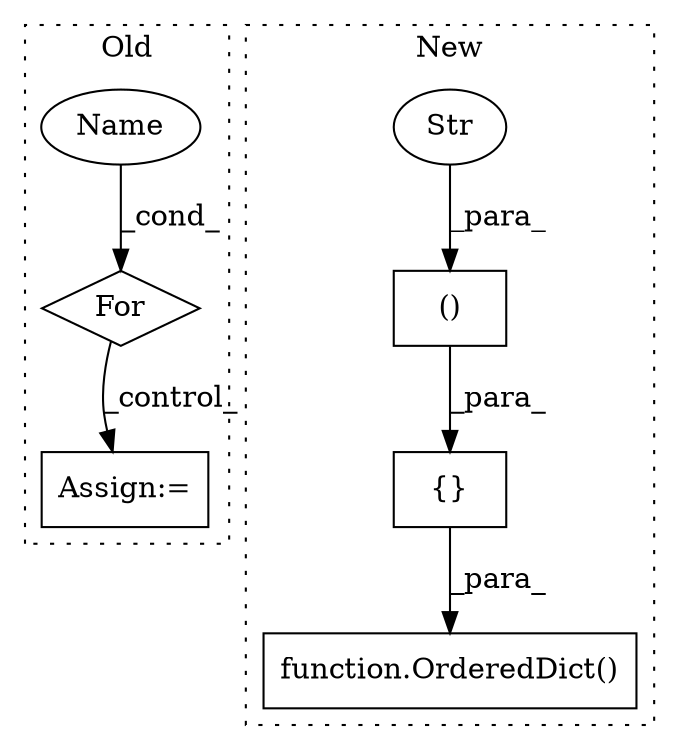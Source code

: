 digraph G {
subgraph cluster0 {
1 [label="For" a="107" s="1175,1204" l="4,10" shape="diamond"];
3 [label="Assign:=" a="68" s="1217" l="4" shape="box"];
4 [label="Name" a="87" s="1179" l="4" shape="ellipse"];
label = "Old";
style="dotted";
}
subgraph cluster1 {
2 [label="function.OrderedDict()" a="75" s="1465,1481" l="12,1" shape="box"];
5 [label="{}" a="59" s="1361,1430" l="1,0" shape="box"];
6 [label="()" a="54" s="1371" l="6" shape="box"];
7 [label="Str" a="66" s="1363" l="8" shape="ellipse"];
label = "New";
style="dotted";
}
1 -> 3 [label="_control_"];
4 -> 1 [label="_cond_"];
5 -> 2 [label="_para_"];
6 -> 5 [label="_para_"];
7 -> 6 [label="_para_"];
}